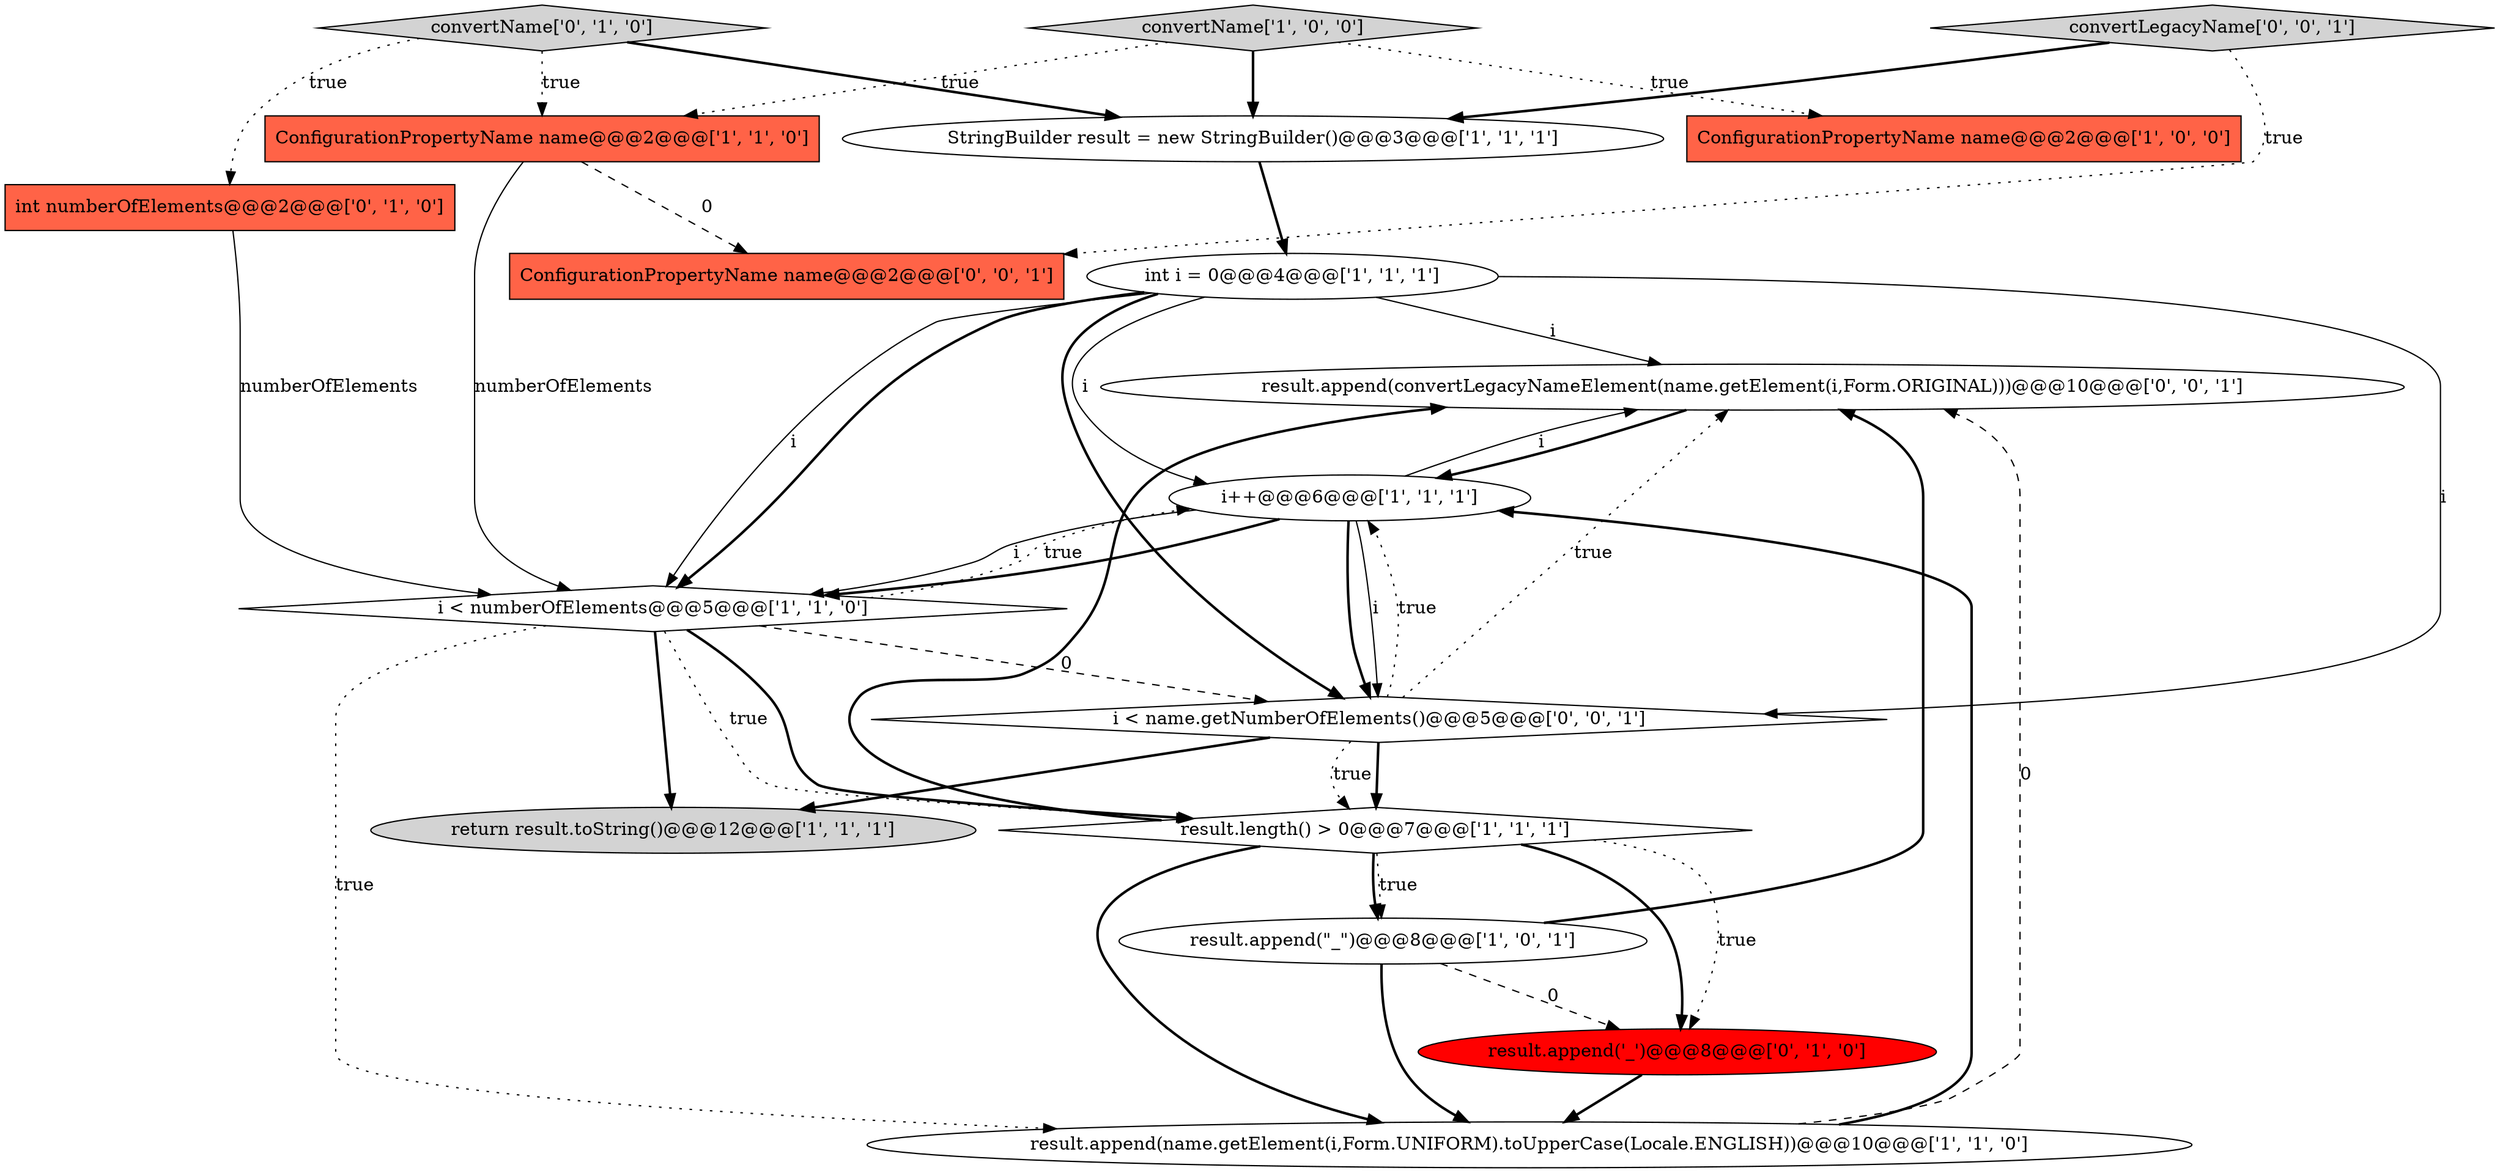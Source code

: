 digraph {
0 [style = filled, label = "StringBuilder result = new StringBuilder()@@@3@@@['1', '1', '1']", fillcolor = white, shape = ellipse image = "AAA0AAABBB1BBB"];
12 [style = filled, label = "convertName['0', '1', '0']", fillcolor = lightgray, shape = diamond image = "AAA0AAABBB2BBB"];
16 [style = filled, label = "result.append(convertLegacyNameElement(name.getElement(i,Form.ORIGINAL)))@@@10@@@['0', '0', '1']", fillcolor = white, shape = ellipse image = "AAA0AAABBB3BBB"];
17 [style = filled, label = "convertLegacyName['0', '0', '1']", fillcolor = lightgray, shape = diamond image = "AAA0AAABBB3BBB"];
2 [style = filled, label = "result.length() > 0@@@7@@@['1', '1', '1']", fillcolor = white, shape = diamond image = "AAA0AAABBB1BBB"];
7 [style = filled, label = "i < numberOfElements@@@5@@@['1', '1', '0']", fillcolor = white, shape = diamond image = "AAA0AAABBB1BBB"];
8 [style = filled, label = "i++@@@6@@@['1', '1', '1']", fillcolor = white, shape = ellipse image = "AAA0AAABBB1BBB"];
6 [style = filled, label = "ConfigurationPropertyName name@@@2@@@['1', '1', '0']", fillcolor = tomato, shape = box image = "AAA0AAABBB1BBB"];
9 [style = filled, label = "result.append(name.getElement(i,Form.UNIFORM).toUpperCase(Locale.ENGLISH))@@@10@@@['1', '1', '0']", fillcolor = white, shape = ellipse image = "AAA0AAABBB1BBB"];
13 [style = filled, label = "int numberOfElements@@@2@@@['0', '1', '0']", fillcolor = tomato, shape = box image = "AAA0AAABBB2BBB"];
1 [style = filled, label = "convertName['1', '0', '0']", fillcolor = lightgray, shape = diamond image = "AAA0AAABBB1BBB"];
10 [style = filled, label = "return result.toString()@@@12@@@['1', '1', '1']", fillcolor = lightgray, shape = ellipse image = "AAA0AAABBB1BBB"];
11 [style = filled, label = "result.append('_')@@@8@@@['0', '1', '0']", fillcolor = red, shape = ellipse image = "AAA1AAABBB2BBB"];
14 [style = filled, label = "i < name.getNumberOfElements()@@@5@@@['0', '0', '1']", fillcolor = white, shape = diamond image = "AAA0AAABBB3BBB"];
5 [style = filled, label = "result.append(\"_\")@@@8@@@['1', '0', '1']", fillcolor = white, shape = ellipse image = "AAA0AAABBB1BBB"];
4 [style = filled, label = "ConfigurationPropertyName name@@@2@@@['1', '0', '0']", fillcolor = tomato, shape = box image = "AAA0AAABBB1BBB"];
3 [style = filled, label = "int i = 0@@@4@@@['1', '1', '1']", fillcolor = white, shape = ellipse image = "AAA0AAABBB1BBB"];
15 [style = filled, label = "ConfigurationPropertyName name@@@2@@@['0', '0', '1']", fillcolor = tomato, shape = box image = "AAA0AAABBB3BBB"];
0->3 [style = bold, label=""];
7->2 [style = dotted, label="true"];
14->2 [style = dotted, label="true"];
9->16 [style = dashed, label="0"];
3->16 [style = solid, label="i"];
8->16 [style = solid, label="i"];
5->9 [style = bold, label=""];
16->8 [style = bold, label=""];
7->10 [style = bold, label=""];
6->7 [style = solid, label="numberOfElements"];
3->8 [style = solid, label="i"];
7->14 [style = dashed, label="0"];
3->7 [style = solid, label="i"];
3->14 [style = bold, label=""];
14->10 [style = bold, label=""];
8->14 [style = bold, label=""];
1->4 [style = dotted, label="true"];
1->0 [style = bold, label=""];
2->9 [style = bold, label=""];
7->9 [style = dotted, label="true"];
11->9 [style = bold, label=""];
9->8 [style = bold, label=""];
12->0 [style = bold, label=""];
8->7 [style = bold, label=""];
2->11 [style = dotted, label="true"];
5->16 [style = bold, label=""];
14->16 [style = dotted, label="true"];
12->13 [style = dotted, label="true"];
17->0 [style = bold, label=""];
17->15 [style = dotted, label="true"];
5->11 [style = dashed, label="0"];
8->14 [style = solid, label="i"];
3->7 [style = bold, label=""];
12->6 [style = dotted, label="true"];
6->15 [style = dashed, label="0"];
7->2 [style = bold, label=""];
14->8 [style = dotted, label="true"];
13->7 [style = solid, label="numberOfElements"];
1->6 [style = dotted, label="true"];
14->2 [style = bold, label=""];
3->14 [style = solid, label="i"];
2->5 [style = dotted, label="true"];
7->8 [style = dotted, label="true"];
8->7 [style = solid, label="i"];
2->11 [style = bold, label=""];
2->5 [style = bold, label=""];
2->16 [style = bold, label=""];
}
